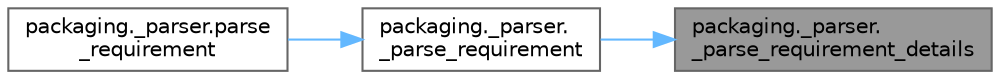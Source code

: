 digraph "packaging._parser._parse_requirement_details"
{
 // LATEX_PDF_SIZE
  bgcolor="transparent";
  edge [fontname=Helvetica,fontsize=10,labelfontname=Helvetica,labelfontsize=10];
  node [fontname=Helvetica,fontsize=10,shape=box,height=0.2,width=0.4];
  rankdir="RL";
  Node1 [id="Node000001",label="packaging._parser.\l_parse_requirement_details",height=0.2,width=0.4,color="gray40", fillcolor="grey60", style="filled", fontcolor="black",tooltip=" "];
  Node1 -> Node2 [id="edge1_Node000001_Node000002",dir="back",color="steelblue1",style="solid",tooltip=" "];
  Node2 [id="Node000002",label="packaging._parser.\l_parse_requirement",height=0.2,width=0.4,color="grey40", fillcolor="white", style="filled",URL="$namespacepackaging_1_1__parser.html#a2142b0219e75393e5f981a40c3b90fe1",tooltip=" "];
  Node2 -> Node3 [id="edge2_Node000002_Node000003",dir="back",color="steelblue1",style="solid",tooltip=" "];
  Node3 [id="Node000003",label="packaging._parser.parse\l_requirement",height=0.2,width=0.4,color="grey40", fillcolor="white", style="filled",URL="$namespacepackaging_1_1__parser.html#a4b8888f738ddf61dc343a9ed7f68b0f3",tooltip=" "];
}
